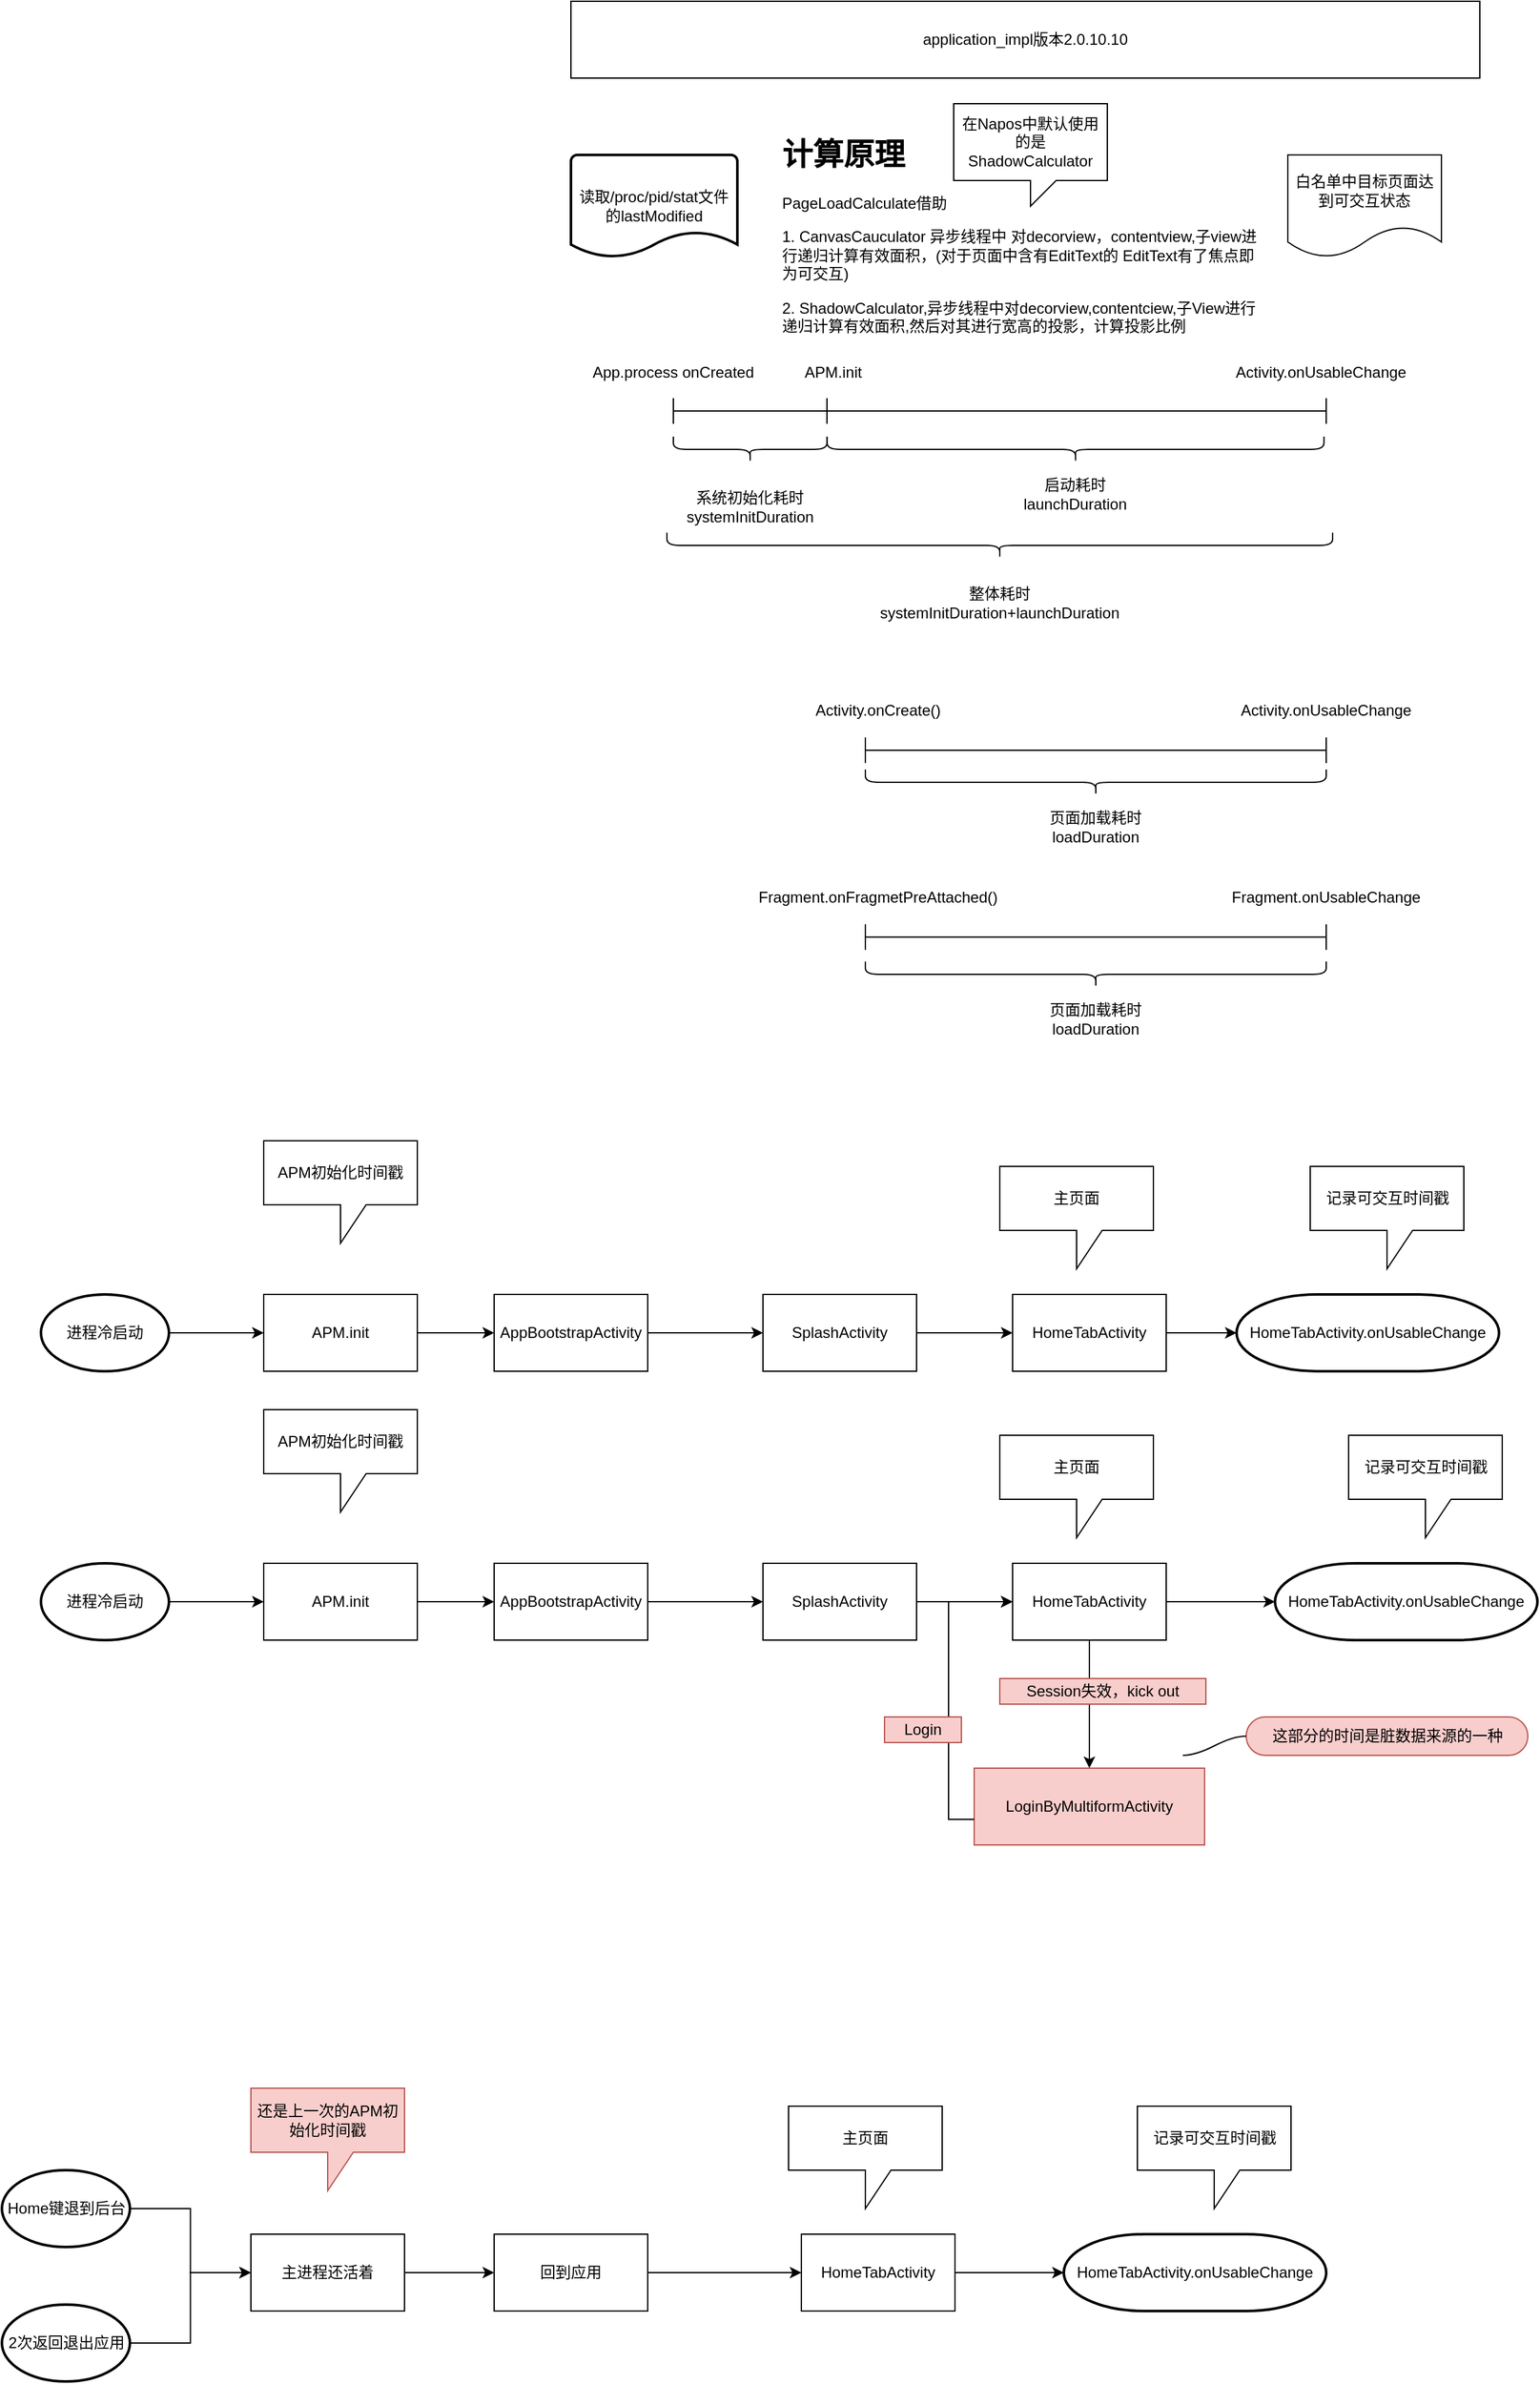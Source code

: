<mxfile version="14.6.3" type="device"><diagram id="X4LyYigXGdz4rxy0lPDl" name="Page-1"><mxGraphModel dx="2253" dy="634" grid="1" gridSize="10" guides="1" tooltips="1" connect="1" arrows="1" fold="1" page="1" pageScale="1" pageWidth="827" pageHeight="1169" math="0" shadow="0"><root><mxCell id="0"/><mxCell id="1" parent="0"/><mxCell id="DrqY5M-KVO8GXlB4-WZ7-1" value="" style="shape=crossbar;whiteSpace=wrap;html=1;rounded=1;" vertex="1" parent="1"><mxGeometry x="80" y="320" width="120" height="20" as="geometry"/></mxCell><mxCell id="DrqY5M-KVO8GXlB4-WZ7-4" value="" style="shape=crossbar;whiteSpace=wrap;html=1;rounded=1;" vertex="1" parent="1"><mxGeometry x="200" y="320" width="390" height="20" as="geometry"/></mxCell><mxCell id="DrqY5M-KVO8GXlB4-WZ7-5" value="读取/proc/pid/stat文件的lastModified" style="strokeWidth=2;html=1;shape=mxgraph.flowchart.document2;whiteSpace=wrap;size=0.25;" vertex="1" parent="1"><mxGeometry y="130" width="130" height="80" as="geometry"/></mxCell><mxCell id="DrqY5M-KVO8GXlB4-WZ7-6" value="App.process onCreated" style="text;html=1;strokeColor=none;fillColor=none;align=center;verticalAlign=middle;whiteSpace=wrap;rounded=0;" vertex="1" parent="1"><mxGeometry x="10" y="290" width="140" height="20" as="geometry"/></mxCell><mxCell id="DrqY5M-KVO8GXlB4-WZ7-7" value="APM.init" style="text;html=1;strokeColor=none;fillColor=none;align=center;verticalAlign=middle;whiteSpace=wrap;rounded=0;" vertex="1" parent="1"><mxGeometry x="170" y="290" width="70" height="20" as="geometry"/></mxCell><mxCell id="DrqY5M-KVO8GXlB4-WZ7-8" value="Activity.onUsableChange" style="text;html=1;strokeColor=none;fillColor=none;align=center;verticalAlign=middle;whiteSpace=wrap;rounded=0;" vertex="1" parent="1"><mxGeometry x="511" y="290" width="150" height="20" as="geometry"/></mxCell><mxCell id="DrqY5M-KVO8GXlB4-WZ7-9" value="白名单中目标页面达到可交互状态" style="shape=document;whiteSpace=wrap;html=1;boundedLbl=1;" vertex="1" parent="1"><mxGeometry x="560" y="130" width="120" height="80" as="geometry"/></mxCell><mxCell id="DrqY5M-KVO8GXlB4-WZ7-10" value="&lt;h1&gt;计算原理&lt;/h1&gt;&lt;p&gt;PageLoadCalculate借助&lt;/p&gt;&lt;p&gt;1. CanvasCauculator 异步线程中 对decorview，contentview,子view进行递归计算有效面积，(对于页面中含有EditText的 EditText有了焦点即为可交互)&amp;nbsp;&lt;/p&gt;&lt;p&gt;2. ShadowCalculator,异步线程中对decorview,contentciew,子View进行递归计算有效面积,然后对其进行宽高的投影，计算投影比例&lt;/p&gt;" style="text;html=1;strokeColor=none;fillColor=none;spacing=5;spacingTop=-20;whiteSpace=wrap;overflow=hidden;rounded=0;" vertex="1" parent="1"><mxGeometry x="160" y="110" width="379" height="170" as="geometry"/></mxCell><mxCell id="DrqY5M-KVO8GXlB4-WZ7-11" value="application_impl版本2.0.10.10" style="rounded=0;whiteSpace=wrap;html=1;" vertex="1" parent="1"><mxGeometry y="10" width="710" height="60" as="geometry"/></mxCell><mxCell id="DrqY5M-KVO8GXlB4-WZ7-12" value="在Napos中默认使用的是ShadowCalculator" style="shape=callout;whiteSpace=wrap;html=1;perimeter=calloutPerimeter;size=20;position=0.5;base=20;rotation=0;" vertex="1" parent="1"><mxGeometry x="299" y="90" width="120" height="80" as="geometry"/></mxCell><mxCell id="DrqY5M-KVO8GXlB4-WZ7-13" value="" style="shape=curlyBracket;whiteSpace=wrap;html=1;rounded=1;rotation=-90;" vertex="1" parent="1"><mxGeometry x="130" y="300" width="20" height="120" as="geometry"/></mxCell><mxCell id="DrqY5M-KVO8GXlB4-WZ7-14" value="系统初始化耗时&lt;br&gt;systemInitDuration" style="text;html=1;strokeColor=none;fillColor=none;align=center;verticalAlign=middle;whiteSpace=wrap;rounded=0;" vertex="1" parent="1"><mxGeometry x="80" y="390" width="120" height="30" as="geometry"/></mxCell><mxCell id="DrqY5M-KVO8GXlB4-WZ7-15" value="" style="shape=curlyBracket;whiteSpace=wrap;html=1;rounded=1;rotation=-90;" vertex="1" parent="1"><mxGeometry x="384.19" y="165.94" width="20" height="388.13" as="geometry"/></mxCell><mxCell id="DrqY5M-KVO8GXlB4-WZ7-16" value="启动耗时&lt;br&gt;launchDuration" style="text;html=1;strokeColor=none;fillColor=none;align=center;verticalAlign=middle;whiteSpace=wrap;rounded=0;" vertex="1" parent="1"><mxGeometry x="334.19" y="380" width="120" height="30" as="geometry"/></mxCell><mxCell id="DrqY5M-KVO8GXlB4-WZ7-17" value="" style="shape=curlyBracket;whiteSpace=wrap;html=1;rounded=1;rotation=-90;" vertex="1" parent="1"><mxGeometry x="325" y="175" width="20" height="520" as="geometry"/></mxCell><mxCell id="DrqY5M-KVO8GXlB4-WZ7-18" value="整体耗时&lt;br&gt;systemInitDuration+launchDuration" style="text;html=1;strokeColor=none;fillColor=none;align=center;verticalAlign=middle;whiteSpace=wrap;rounded=0;" vertex="1" parent="1"><mxGeometry x="230" y="465" width="210" height="30" as="geometry"/></mxCell><mxCell id="DrqY5M-KVO8GXlB4-WZ7-20" value="" style="shape=crossbar;whiteSpace=wrap;html=1;rounded=1;" vertex="1" parent="1"><mxGeometry x="230" y="585" width="360" height="20" as="geometry"/></mxCell><mxCell id="DrqY5M-KVO8GXlB4-WZ7-21" value="Activity.onCreate()" style="text;html=1;strokeColor=none;fillColor=none;align=center;verticalAlign=middle;whiteSpace=wrap;rounded=0;" vertex="1" parent="1"><mxGeometry x="190" y="554.07" width="100" height="20" as="geometry"/></mxCell><mxCell id="DrqY5M-KVO8GXlB4-WZ7-24" value="Activity.onUsableChange" style="text;html=1;strokeColor=none;fillColor=none;align=center;verticalAlign=middle;whiteSpace=wrap;rounded=0;" vertex="1" parent="1"><mxGeometry x="515" y="554.07" width="150" height="20" as="geometry"/></mxCell><mxCell id="DrqY5M-KVO8GXlB4-WZ7-25" value="" style="shape=crossbar;whiteSpace=wrap;html=1;rounded=1;" vertex="1" parent="1"><mxGeometry x="230" y="730.93" width="360" height="20" as="geometry"/></mxCell><mxCell id="DrqY5M-KVO8GXlB4-WZ7-26" value="Fragment.onFragmetPreAttached()" style="text;html=1;strokeColor=none;fillColor=none;align=center;verticalAlign=middle;whiteSpace=wrap;rounded=0;" vertex="1" parent="1"><mxGeometry x="190" y="700" width="100" height="20" as="geometry"/></mxCell><mxCell id="DrqY5M-KVO8GXlB4-WZ7-27" value="Fragment.onUsableChange" style="text;html=1;strokeColor=none;fillColor=none;align=center;verticalAlign=middle;whiteSpace=wrap;rounded=0;" vertex="1" parent="1"><mxGeometry x="515" y="700" width="150" height="20" as="geometry"/></mxCell><mxCell id="DrqY5M-KVO8GXlB4-WZ7-28" value="" style="shape=curlyBracket;whiteSpace=wrap;html=1;rounded=1;rotation=-90;" vertex="1" parent="1"><mxGeometry x="400" y="440" width="20" height="360" as="geometry"/></mxCell><mxCell id="DrqY5M-KVO8GXlB4-WZ7-29" value="页面加载耗时&lt;br&gt;loadDuration" style="text;html=1;strokeColor=none;fillColor=none;align=center;verticalAlign=middle;whiteSpace=wrap;rounded=0;" vertex="1" parent="1"><mxGeometry x="305" y="640" width="210" height="30" as="geometry"/></mxCell><mxCell id="DrqY5M-KVO8GXlB4-WZ7-30" value="" style="shape=curlyBracket;whiteSpace=wrap;html=1;rounded=1;rotation=-90;" vertex="1" parent="1"><mxGeometry x="400" y="590" width="20" height="360" as="geometry"/></mxCell><mxCell id="DrqY5M-KVO8GXlB4-WZ7-31" value="页面加载耗时&lt;br&gt;loadDuration" style="text;html=1;strokeColor=none;fillColor=none;align=center;verticalAlign=middle;whiteSpace=wrap;rounded=0;" vertex="1" parent="1"><mxGeometry x="305" y="790" width="210" height="30" as="geometry"/></mxCell><mxCell id="DrqY5M-KVO8GXlB4-WZ7-35" style="edgeStyle=orthogonalEdgeStyle;rounded=0;orthogonalLoop=1;jettySize=auto;html=1;entryX=0;entryY=0.5;entryDx=0;entryDy=0;" edge="1" parent="1" source="DrqY5M-KVO8GXlB4-WZ7-33" target="DrqY5M-KVO8GXlB4-WZ7-34"><mxGeometry relative="1" as="geometry"/></mxCell><mxCell id="DrqY5M-KVO8GXlB4-WZ7-33" value="SplashActivity" style="rounded=0;whiteSpace=wrap;html=1;" vertex="1" parent="1"><mxGeometry x="150" y="1020" width="120" height="60" as="geometry"/></mxCell><mxCell id="DrqY5M-KVO8GXlB4-WZ7-40" style="edgeStyle=orthogonalEdgeStyle;rounded=0;orthogonalLoop=1;jettySize=auto;html=1;entryX=0;entryY=0.5;entryDx=0;entryDy=0;entryPerimeter=0;" edge="1" parent="1" source="DrqY5M-KVO8GXlB4-WZ7-34" target="DrqY5M-KVO8GXlB4-WZ7-39"><mxGeometry relative="1" as="geometry"/></mxCell><mxCell id="DrqY5M-KVO8GXlB4-WZ7-34" value="HomeTabActivity" style="rounded=0;whiteSpace=wrap;html=1;" vertex="1" parent="1"><mxGeometry x="345" y="1020" width="120" height="60" as="geometry"/></mxCell><mxCell id="DrqY5M-KVO8GXlB4-WZ7-36" value="主页面" style="shape=callout;whiteSpace=wrap;html=1;perimeter=calloutPerimeter;" vertex="1" parent="1"><mxGeometry x="335" y="920" width="120" height="80" as="geometry"/></mxCell><mxCell id="DrqY5M-KVO8GXlB4-WZ7-38" style="edgeStyle=orthogonalEdgeStyle;rounded=0;orthogonalLoop=1;jettySize=auto;html=1;entryX=0;entryY=0.5;entryDx=0;entryDy=0;" edge="1" parent="1" source="DrqY5M-KVO8GXlB4-WZ7-37" target="DrqY5M-KVO8GXlB4-WZ7-33"><mxGeometry relative="1" as="geometry"/></mxCell><mxCell id="DrqY5M-KVO8GXlB4-WZ7-37" value="AppBootstrapActivity" style="rounded=0;whiteSpace=wrap;html=1;" vertex="1" parent="1"><mxGeometry x="-60" y="1020" width="120" height="60" as="geometry"/></mxCell><mxCell id="DrqY5M-KVO8GXlB4-WZ7-39" value="HomeTabActivity.onUsableChange" style="strokeWidth=2;html=1;shape=mxgraph.flowchart.terminator;whiteSpace=wrap;" vertex="1" parent="1"><mxGeometry x="520" y="1020" width="205" height="60" as="geometry"/></mxCell><mxCell id="DrqY5M-KVO8GXlB4-WZ7-41" value="记录可交互时间戳" style="shape=callout;whiteSpace=wrap;html=1;perimeter=calloutPerimeter;" vertex="1" parent="1"><mxGeometry x="577.5" y="920" width="120" height="80" as="geometry"/></mxCell><mxCell id="DrqY5M-KVO8GXlB4-WZ7-46" style="edgeStyle=orthogonalEdgeStyle;rounded=0;orthogonalLoop=1;jettySize=auto;html=1;entryX=0;entryY=0.5;entryDx=0;entryDy=0;" edge="1" parent="1" source="DrqY5M-KVO8GXlB4-WZ7-42" target="DrqY5M-KVO8GXlB4-WZ7-45"><mxGeometry relative="1" as="geometry"/></mxCell><mxCell id="DrqY5M-KVO8GXlB4-WZ7-42" value="进程冷启动" style="strokeWidth=2;html=1;shape=mxgraph.flowchart.start_1;whiteSpace=wrap;" vertex="1" parent="1"><mxGeometry x="-414" y="1020" width="100" height="60" as="geometry"/></mxCell><mxCell id="DrqY5M-KVO8GXlB4-WZ7-43" value="APM初始化时间戳" style="shape=callout;whiteSpace=wrap;html=1;perimeter=calloutPerimeter;" vertex="1" parent="1"><mxGeometry x="-240" y="900" width="120" height="80" as="geometry"/></mxCell><mxCell id="DrqY5M-KVO8GXlB4-WZ7-47" style="edgeStyle=orthogonalEdgeStyle;rounded=0;orthogonalLoop=1;jettySize=auto;html=1;entryX=0;entryY=0.5;entryDx=0;entryDy=0;" edge="1" parent="1" source="DrqY5M-KVO8GXlB4-WZ7-45" target="DrqY5M-KVO8GXlB4-WZ7-37"><mxGeometry relative="1" as="geometry"/></mxCell><mxCell id="DrqY5M-KVO8GXlB4-WZ7-45" value="APM.init" style="rounded=0;whiteSpace=wrap;html=1;" vertex="1" parent="1"><mxGeometry x="-240" y="1020" width="120" height="60" as="geometry"/></mxCell><mxCell id="DrqY5M-KVO8GXlB4-WZ7-48" style="edgeStyle=orthogonalEdgeStyle;rounded=0;orthogonalLoop=1;jettySize=auto;html=1;entryX=0;entryY=0.5;entryDx=0;entryDy=0;" edge="1" parent="1" source="DrqY5M-KVO8GXlB4-WZ7-49" target="DrqY5M-KVO8GXlB4-WZ7-51"><mxGeometry relative="1" as="geometry"/></mxCell><mxCell id="DrqY5M-KVO8GXlB4-WZ7-49" value="SplashActivity" style="rounded=0;whiteSpace=wrap;html=1;" vertex="1" parent="1"><mxGeometry x="150" y="1230" width="120" height="60" as="geometry"/></mxCell><mxCell id="DrqY5M-KVO8GXlB4-WZ7-70" style="edgeStyle=orthogonalEdgeStyle;rounded=0;orthogonalLoop=1;jettySize=auto;html=1;" edge="1" parent="1" source="DrqY5M-KVO8GXlB4-WZ7-51" target="DrqY5M-KVO8GXlB4-WZ7-62"><mxGeometry relative="1" as="geometry"/></mxCell><mxCell id="DrqY5M-KVO8GXlB4-WZ7-77" style="edgeStyle=orthogonalEdgeStyle;rounded=0;orthogonalLoop=1;jettySize=auto;html=1;entryX=0;entryY=0.5;entryDx=0;entryDy=0;entryPerimeter=0;" edge="1" parent="1" source="DrqY5M-KVO8GXlB4-WZ7-51" target="DrqY5M-KVO8GXlB4-WZ7-75"><mxGeometry relative="1" as="geometry"/></mxCell><mxCell id="DrqY5M-KVO8GXlB4-WZ7-51" value="HomeTabActivity" style="rounded=0;whiteSpace=wrap;html=1;" vertex="1" parent="1"><mxGeometry x="345" y="1230" width="120" height="60" as="geometry"/></mxCell><mxCell id="DrqY5M-KVO8GXlB4-WZ7-52" value="主页面" style="shape=callout;whiteSpace=wrap;html=1;perimeter=calloutPerimeter;" vertex="1" parent="1"><mxGeometry x="335" y="1130" width="120" height="80" as="geometry"/></mxCell><mxCell id="DrqY5M-KVO8GXlB4-WZ7-53" style="edgeStyle=orthogonalEdgeStyle;rounded=0;orthogonalLoop=1;jettySize=auto;html=1;entryX=0;entryY=0.5;entryDx=0;entryDy=0;" edge="1" parent="1" source="DrqY5M-KVO8GXlB4-WZ7-54" target="DrqY5M-KVO8GXlB4-WZ7-49"><mxGeometry relative="1" as="geometry"/></mxCell><mxCell id="DrqY5M-KVO8GXlB4-WZ7-54" value="AppBootstrapActivity" style="rounded=0;whiteSpace=wrap;html=1;" vertex="1" parent="1"><mxGeometry x="-60" y="1230" width="120" height="60" as="geometry"/></mxCell><mxCell id="DrqY5M-KVO8GXlB4-WZ7-57" style="edgeStyle=orthogonalEdgeStyle;rounded=0;orthogonalLoop=1;jettySize=auto;html=1;entryX=0;entryY=0.5;entryDx=0;entryDy=0;" edge="1" parent="1" source="DrqY5M-KVO8GXlB4-WZ7-58" target="DrqY5M-KVO8GXlB4-WZ7-61"><mxGeometry relative="1" as="geometry"/></mxCell><mxCell id="DrqY5M-KVO8GXlB4-WZ7-58" value="进程冷启动" style="strokeWidth=2;html=1;shape=mxgraph.flowchart.start_1;whiteSpace=wrap;" vertex="1" parent="1"><mxGeometry x="-414" y="1230" width="100" height="60" as="geometry"/></mxCell><mxCell id="DrqY5M-KVO8GXlB4-WZ7-59" value="APM初始化时间戳" style="shape=callout;whiteSpace=wrap;html=1;perimeter=calloutPerimeter;" vertex="1" parent="1"><mxGeometry x="-240" y="1110" width="120" height="80" as="geometry"/></mxCell><mxCell id="DrqY5M-KVO8GXlB4-WZ7-60" style="edgeStyle=orthogonalEdgeStyle;rounded=0;orthogonalLoop=1;jettySize=auto;html=1;entryX=0;entryY=0.5;entryDx=0;entryDy=0;" edge="1" parent="1" source="DrqY5M-KVO8GXlB4-WZ7-61" target="DrqY5M-KVO8GXlB4-WZ7-54"><mxGeometry relative="1" as="geometry"/></mxCell><mxCell id="DrqY5M-KVO8GXlB4-WZ7-61" value="APM.init" style="rounded=0;whiteSpace=wrap;html=1;" vertex="1" parent="1"><mxGeometry x="-240" y="1230" width="120" height="60" as="geometry"/></mxCell><mxCell id="DrqY5M-KVO8GXlB4-WZ7-62" value="LoginByMultiformActivity" style="rounded=0;whiteSpace=wrap;html=1;strokeColor=#b85450;fillColor=#f8cecc;" vertex="1" parent="1"><mxGeometry x="315" y="1390" width="180" height="60" as="geometry"/></mxCell><mxCell id="DrqY5M-KVO8GXlB4-WZ7-63" value="Session失效，kick out" style="text;html=1;fillColor=#f8cecc;align=center;verticalAlign=middle;whiteSpace=wrap;rounded=0;strokeColor=#b85450;" vertex="1" parent="1"><mxGeometry x="335" y="1320" width="161" height="20" as="geometry"/></mxCell><mxCell id="DrqY5M-KVO8GXlB4-WZ7-73" style="edgeStyle=orthogonalEdgeStyle;rounded=0;orthogonalLoop=1;jettySize=auto;html=1;entryX=0;entryY=0.5;entryDx=0;entryDy=0;" edge="1" parent="1" source="DrqY5M-KVO8GXlB4-WZ7-62" target="DrqY5M-KVO8GXlB4-WZ7-51"><mxGeometry relative="1" as="geometry"><mxPoint x="405.034" y="1390.0" as="sourcePoint"/><mxPoint x="345" y="1260.0" as="targetPoint"/><Array as="points"><mxPoint x="295" y="1430"/><mxPoint x="295" y="1260"/></Array></mxGeometry></mxCell><mxCell id="DrqY5M-KVO8GXlB4-WZ7-74" value="Login" style="text;html=1;fillColor=#f8cecc;align=center;verticalAlign=middle;whiteSpace=wrap;rounded=0;strokeColor=#b85450;" vertex="1" parent="1"><mxGeometry x="245" y="1350" width="60" height="20" as="geometry"/></mxCell><mxCell id="DrqY5M-KVO8GXlB4-WZ7-75" value="HomeTabActivity.onUsableChange" style="strokeWidth=2;html=1;shape=mxgraph.flowchart.terminator;whiteSpace=wrap;" vertex="1" parent="1"><mxGeometry x="550" y="1230" width="205" height="60" as="geometry"/></mxCell><mxCell id="DrqY5M-KVO8GXlB4-WZ7-76" value="记录可交互时间戳" style="shape=callout;whiteSpace=wrap;html=1;perimeter=calloutPerimeter;" vertex="1" parent="1"><mxGeometry x="607.5" y="1130" width="120" height="80" as="geometry"/></mxCell><mxCell id="DrqY5M-KVO8GXlB4-WZ7-80" value="这部分的时间是脏数据来源的一种" style="whiteSpace=wrap;html=1;rounded=1;arcSize=50;align=center;verticalAlign=middle;strokeWidth=1;autosize=1;spacing=4;treeFolding=1;treeMoving=1;newEdgeStyle={&quot;edgeStyle&quot;:&quot;entityRelationEdgeStyle&quot;,&quot;startArrow&quot;:&quot;none&quot;,&quot;endArrow&quot;:&quot;none&quot;,&quot;segment&quot;:10,&quot;curved&quot;:1};fillColor=#f8cecc;strokeColor=#b85450;" vertex="1" parent="1"><mxGeometry x="527.5" y="1350" width="220" height="30" as="geometry"/></mxCell><mxCell id="DrqY5M-KVO8GXlB4-WZ7-81" value="" style="edgeStyle=entityRelationEdgeStyle;startArrow=none;endArrow=none;segment=10;curved=1;" edge="1" target="DrqY5M-KVO8GXlB4-WZ7-80" parent="1"><mxGeometry relative="1" as="geometry"><mxPoint x="478" y="1380" as="sourcePoint"/></mxGeometry></mxCell><mxCell id="DrqY5M-KVO8GXlB4-WZ7-85" style="edgeStyle=orthogonalEdgeStyle;rounded=0;orthogonalLoop=1;jettySize=auto;html=1;entryX=0;entryY=0.5;entryDx=0;entryDy=0;entryPerimeter=0;" edge="1" parent="1" source="DrqY5M-KVO8GXlB4-WZ7-86" target="DrqY5M-KVO8GXlB4-WZ7-99"><mxGeometry relative="1" as="geometry"/></mxCell><mxCell id="DrqY5M-KVO8GXlB4-WZ7-86" value="HomeTabActivity" style="rounded=0;whiteSpace=wrap;html=1;" vertex="1" parent="1"><mxGeometry x="180" y="1754" width="120" height="60" as="geometry"/></mxCell><mxCell id="DrqY5M-KVO8GXlB4-WZ7-87" value="主页面" style="shape=callout;whiteSpace=wrap;html=1;perimeter=calloutPerimeter;" vertex="1" parent="1"><mxGeometry x="170" y="1654" width="120" height="80" as="geometry"/></mxCell><mxCell id="DrqY5M-KVO8GXlB4-WZ7-105" style="edgeStyle=orthogonalEdgeStyle;rounded=0;orthogonalLoop=1;jettySize=auto;html=1;entryX=0;entryY=0.5;entryDx=0;entryDy=0;" edge="1" parent="1" source="DrqY5M-KVO8GXlB4-WZ7-91" target="DrqY5M-KVO8GXlB4-WZ7-104"><mxGeometry relative="1" as="geometry"/></mxCell><mxCell id="DrqY5M-KVO8GXlB4-WZ7-91" value="Home键退到后台" style="strokeWidth=2;html=1;shape=mxgraph.flowchart.start_1;whiteSpace=wrap;" vertex="1" parent="1"><mxGeometry x="-444.5" y="1704" width="100" height="60" as="geometry"/></mxCell><mxCell id="DrqY5M-KVO8GXlB4-WZ7-99" value="HomeTabActivity.onUsableChange" style="strokeWidth=2;html=1;shape=mxgraph.flowchart.terminator;whiteSpace=wrap;" vertex="1" parent="1"><mxGeometry x="385" y="1754" width="205" height="60" as="geometry"/></mxCell><mxCell id="DrqY5M-KVO8GXlB4-WZ7-100" value="记录可交互时间戳" style="shape=callout;whiteSpace=wrap;html=1;perimeter=calloutPerimeter;" vertex="1" parent="1"><mxGeometry x="442.5" y="1654" width="120" height="80" as="geometry"/></mxCell><mxCell id="DrqY5M-KVO8GXlB4-WZ7-106" style="edgeStyle=orthogonalEdgeStyle;rounded=0;orthogonalLoop=1;jettySize=auto;html=1;entryX=0;entryY=0.5;entryDx=0;entryDy=0;" edge="1" parent="1" source="DrqY5M-KVO8GXlB4-WZ7-103" target="DrqY5M-KVO8GXlB4-WZ7-104"><mxGeometry relative="1" as="geometry"/></mxCell><mxCell id="DrqY5M-KVO8GXlB4-WZ7-103" value="2次返回退出应用" style="strokeWidth=2;html=1;shape=mxgraph.flowchart.start_1;whiteSpace=wrap;" vertex="1" parent="1"><mxGeometry x="-444.5" y="1809" width="100" height="60" as="geometry"/></mxCell><mxCell id="DrqY5M-KVO8GXlB4-WZ7-108" style="edgeStyle=orthogonalEdgeStyle;rounded=0;orthogonalLoop=1;jettySize=auto;html=1;entryX=0;entryY=0.5;entryDx=0;entryDy=0;" edge="1" parent="1" source="DrqY5M-KVO8GXlB4-WZ7-104" target="DrqY5M-KVO8GXlB4-WZ7-107"><mxGeometry relative="1" as="geometry"/></mxCell><mxCell id="DrqY5M-KVO8GXlB4-WZ7-104" value="主进程还活着" style="rounded=0;whiteSpace=wrap;html=1;" vertex="1" parent="1"><mxGeometry x="-250" y="1754" width="120" height="60" as="geometry"/></mxCell><mxCell id="DrqY5M-KVO8GXlB4-WZ7-109" style="edgeStyle=orthogonalEdgeStyle;rounded=0;orthogonalLoop=1;jettySize=auto;html=1;" edge="1" parent="1" source="DrqY5M-KVO8GXlB4-WZ7-107" target="DrqY5M-KVO8GXlB4-WZ7-86"><mxGeometry relative="1" as="geometry"/></mxCell><mxCell id="DrqY5M-KVO8GXlB4-WZ7-107" value="回到应用" style="rounded=0;whiteSpace=wrap;html=1;" vertex="1" parent="1"><mxGeometry x="-60" y="1754" width="120" height="60" as="geometry"/></mxCell><mxCell id="DrqY5M-KVO8GXlB4-WZ7-110" value="还是上一次的APM初始化时间戳" style="shape=callout;whiteSpace=wrap;html=1;perimeter=calloutPerimeter;fillColor=#f8cecc;strokeColor=#b85450;" vertex="1" parent="1"><mxGeometry x="-250" y="1640" width="120" height="80" as="geometry"/></mxCell></root></mxGraphModel></diagram></mxfile>